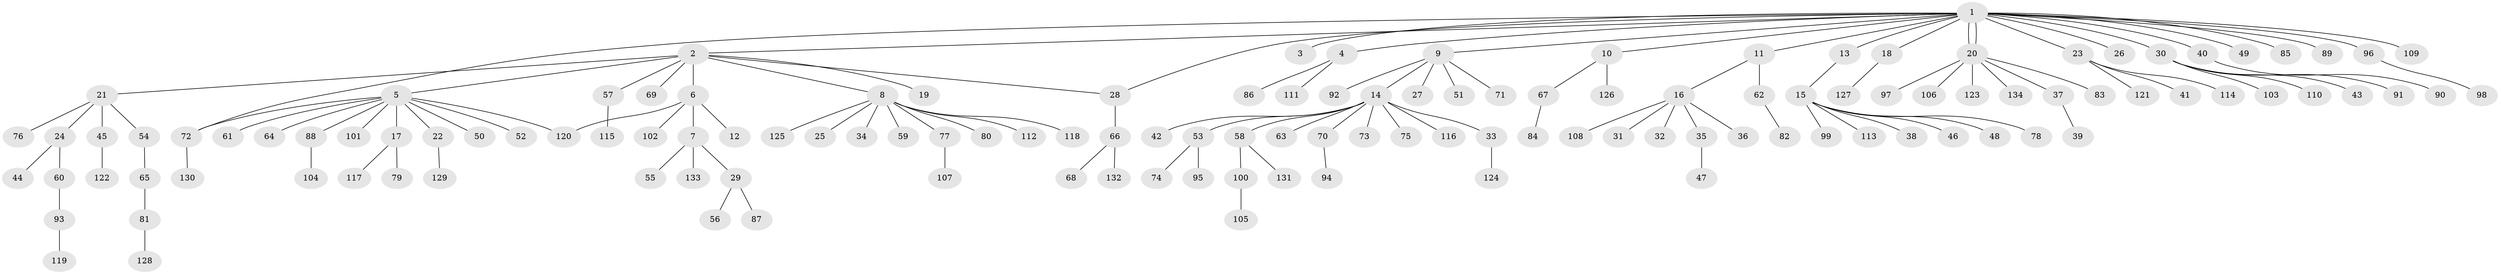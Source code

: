 // coarse degree distribution, {19: 0.012345679012345678, 8: 0.024691358024691357, 2: 0.1728395061728395, 10: 0.012345679012345678, 4: 0.024691358024691357, 3: 0.037037037037037035, 5: 0.024691358024691357, 1: 0.6666666666666666, 6: 0.024691358024691357}
// Generated by graph-tools (version 1.1) at 2025/50/03/04/25 22:50:39]
// undirected, 134 vertices, 137 edges
graph export_dot {
  node [color=gray90,style=filled];
  1;
  2;
  3;
  4;
  5;
  6;
  7;
  8;
  9;
  10;
  11;
  12;
  13;
  14;
  15;
  16;
  17;
  18;
  19;
  20;
  21;
  22;
  23;
  24;
  25;
  26;
  27;
  28;
  29;
  30;
  31;
  32;
  33;
  34;
  35;
  36;
  37;
  38;
  39;
  40;
  41;
  42;
  43;
  44;
  45;
  46;
  47;
  48;
  49;
  50;
  51;
  52;
  53;
  54;
  55;
  56;
  57;
  58;
  59;
  60;
  61;
  62;
  63;
  64;
  65;
  66;
  67;
  68;
  69;
  70;
  71;
  72;
  73;
  74;
  75;
  76;
  77;
  78;
  79;
  80;
  81;
  82;
  83;
  84;
  85;
  86;
  87;
  88;
  89;
  90;
  91;
  92;
  93;
  94;
  95;
  96;
  97;
  98;
  99;
  100;
  101;
  102;
  103;
  104;
  105;
  106;
  107;
  108;
  109;
  110;
  111;
  112;
  113;
  114;
  115;
  116;
  117;
  118;
  119;
  120;
  121;
  122;
  123;
  124;
  125;
  126;
  127;
  128;
  129;
  130;
  131;
  132;
  133;
  134;
  1 -- 2;
  1 -- 3;
  1 -- 4;
  1 -- 9;
  1 -- 10;
  1 -- 11;
  1 -- 13;
  1 -- 18;
  1 -- 20;
  1 -- 20;
  1 -- 23;
  1 -- 26;
  1 -- 28;
  1 -- 30;
  1 -- 40;
  1 -- 49;
  1 -- 72;
  1 -- 85;
  1 -- 89;
  1 -- 96;
  1 -- 109;
  2 -- 5;
  2 -- 6;
  2 -- 8;
  2 -- 19;
  2 -- 21;
  2 -- 28;
  2 -- 57;
  2 -- 69;
  4 -- 86;
  4 -- 111;
  5 -- 17;
  5 -- 22;
  5 -- 50;
  5 -- 52;
  5 -- 61;
  5 -- 64;
  5 -- 72;
  5 -- 88;
  5 -- 101;
  5 -- 120;
  6 -- 7;
  6 -- 12;
  6 -- 102;
  6 -- 120;
  7 -- 29;
  7 -- 55;
  7 -- 133;
  8 -- 25;
  8 -- 34;
  8 -- 59;
  8 -- 77;
  8 -- 80;
  8 -- 112;
  8 -- 118;
  8 -- 125;
  9 -- 14;
  9 -- 27;
  9 -- 51;
  9 -- 71;
  9 -- 92;
  10 -- 67;
  10 -- 126;
  11 -- 16;
  11 -- 62;
  13 -- 15;
  14 -- 33;
  14 -- 42;
  14 -- 53;
  14 -- 58;
  14 -- 63;
  14 -- 70;
  14 -- 73;
  14 -- 75;
  14 -- 116;
  15 -- 38;
  15 -- 46;
  15 -- 48;
  15 -- 78;
  15 -- 99;
  15 -- 113;
  16 -- 31;
  16 -- 32;
  16 -- 35;
  16 -- 36;
  16 -- 108;
  17 -- 79;
  17 -- 117;
  18 -- 127;
  20 -- 37;
  20 -- 83;
  20 -- 97;
  20 -- 106;
  20 -- 123;
  20 -- 134;
  21 -- 24;
  21 -- 45;
  21 -- 54;
  21 -- 76;
  22 -- 129;
  23 -- 41;
  23 -- 114;
  23 -- 121;
  24 -- 44;
  24 -- 60;
  28 -- 66;
  29 -- 56;
  29 -- 87;
  30 -- 43;
  30 -- 91;
  30 -- 103;
  30 -- 110;
  33 -- 124;
  35 -- 47;
  37 -- 39;
  40 -- 90;
  45 -- 122;
  53 -- 74;
  53 -- 95;
  54 -- 65;
  57 -- 115;
  58 -- 100;
  58 -- 131;
  60 -- 93;
  62 -- 82;
  65 -- 81;
  66 -- 68;
  66 -- 132;
  67 -- 84;
  70 -- 94;
  72 -- 130;
  77 -- 107;
  81 -- 128;
  88 -- 104;
  93 -- 119;
  96 -- 98;
  100 -- 105;
}
